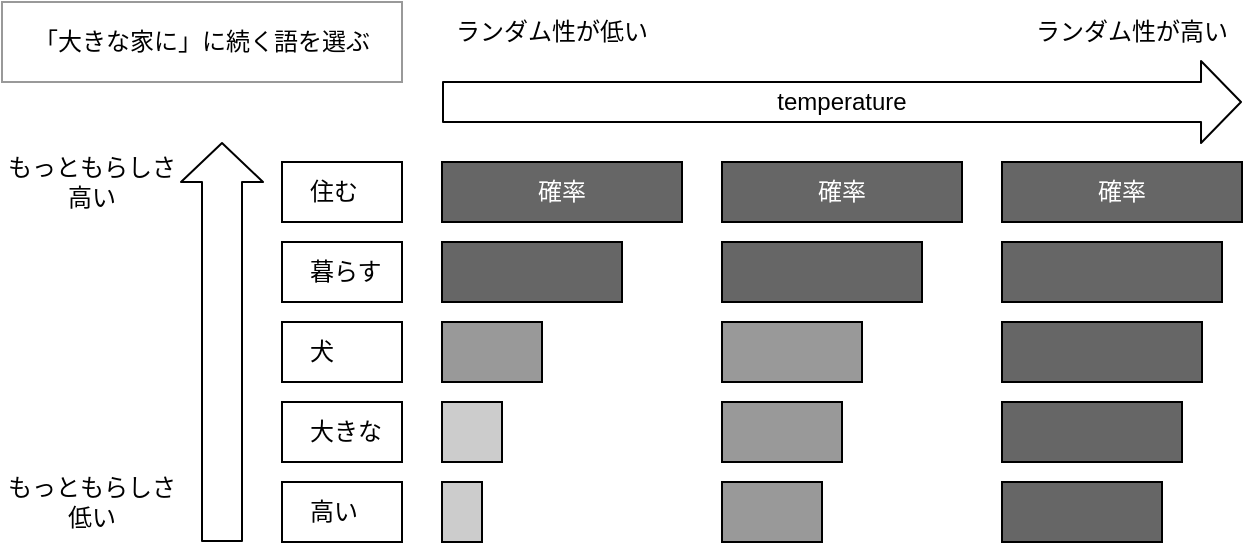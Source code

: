 <mxfile>
    <diagram id="ueDztWpqsZQ93oSX34Va" name="Page-1">
        <mxGraphModel dx="1722" dy="1162" grid="1" gridSize="10" guides="1" tooltips="1" connect="1" arrows="1" fold="1" page="1" pageScale="1" pageWidth="850" pageHeight="1100" math="0" shadow="0">
            <root>
                <mxCell id="0"/>
                <mxCell id="1" parent="0"/>
                <mxCell id="2" value="　住む" style="rounded=0;whiteSpace=wrap;html=1;align=left;" vertex="1" parent="1">
                    <mxGeometry x="180" y="120" width="60" height="30" as="geometry"/>
                </mxCell>
                <mxCell id="3" value="　暮らす" style="rounded=0;whiteSpace=wrap;html=1;align=left;" vertex="1" parent="1">
                    <mxGeometry x="180" y="160" width="60" height="30" as="geometry"/>
                </mxCell>
                <mxCell id="4" value="　犬" style="rounded=0;whiteSpace=wrap;html=1;align=left;" vertex="1" parent="1">
                    <mxGeometry x="180" y="200" width="60" height="30" as="geometry"/>
                </mxCell>
                <mxCell id="5" value="　大きな" style="rounded=0;whiteSpace=wrap;html=1;align=left;" vertex="1" parent="1">
                    <mxGeometry x="180" y="240" width="60" height="30" as="geometry"/>
                </mxCell>
                <mxCell id="6" value="　高い" style="rounded=0;whiteSpace=wrap;html=1;align=left;" vertex="1" parent="1">
                    <mxGeometry x="180" y="280" width="60" height="30" as="geometry"/>
                </mxCell>
                <mxCell id="8" value="" style="rounded=0;whiteSpace=wrap;html=1;align=left;fillColor=#666666;" vertex="1" parent="1">
                    <mxGeometry x="260" y="120" width="120" height="30" as="geometry"/>
                </mxCell>
                <mxCell id="13" value="" style="rounded=0;whiteSpace=wrap;html=1;align=left;fillColor=#666666;" vertex="1" parent="1">
                    <mxGeometry x="260" y="160" width="90" height="30" as="geometry"/>
                </mxCell>
                <mxCell id="14" value="" style="rounded=0;whiteSpace=wrap;html=1;align=left;fillColor=#999999;" vertex="1" parent="1">
                    <mxGeometry x="260" y="200" width="50" height="30" as="geometry"/>
                </mxCell>
                <mxCell id="15" value="" style="rounded=0;whiteSpace=wrap;html=1;align=left;fillColor=#CCCCCC;" vertex="1" parent="1">
                    <mxGeometry x="260" y="240" width="30" height="30" as="geometry"/>
                </mxCell>
                <mxCell id="16" value="" style="rounded=0;whiteSpace=wrap;html=1;align=left;fillColor=#CCCCCC;" vertex="1" parent="1">
                    <mxGeometry x="260" y="280" width="20" height="30" as="geometry"/>
                </mxCell>
                <mxCell id="28" value="" style="rounded=0;whiteSpace=wrap;html=1;align=left;fillColor=#666666;" vertex="1" parent="1">
                    <mxGeometry x="400" y="120" width="120" height="30" as="geometry"/>
                </mxCell>
                <mxCell id="29" value="" style="rounded=0;whiteSpace=wrap;html=1;align=left;fillColor=#666666;" vertex="1" parent="1">
                    <mxGeometry x="400" y="160" width="100" height="30" as="geometry"/>
                </mxCell>
                <mxCell id="30" value="" style="rounded=0;whiteSpace=wrap;html=1;align=left;fillColor=#999999;" vertex="1" parent="1">
                    <mxGeometry x="400" y="200" width="70" height="30" as="geometry"/>
                </mxCell>
                <mxCell id="31" value="" style="rounded=0;whiteSpace=wrap;html=1;align=left;fillColor=#999999;" vertex="1" parent="1">
                    <mxGeometry x="400" y="240" width="60" height="30" as="geometry"/>
                </mxCell>
                <mxCell id="32" value="" style="rounded=0;whiteSpace=wrap;html=1;align=left;fillColor=#999999;" vertex="1" parent="1">
                    <mxGeometry x="400" y="280" width="50" height="30" as="geometry"/>
                </mxCell>
                <mxCell id="43" value="" style="rounded=0;whiteSpace=wrap;html=1;align=left;fillColor=#666666;" vertex="1" parent="1">
                    <mxGeometry x="540" y="120" width="120" height="30" as="geometry"/>
                </mxCell>
                <mxCell id="44" value="" style="rounded=0;whiteSpace=wrap;html=1;align=left;fillColor=#666666;" vertex="1" parent="1">
                    <mxGeometry x="540" y="160" width="110" height="30" as="geometry"/>
                </mxCell>
                <mxCell id="45" value="" style="rounded=0;whiteSpace=wrap;html=1;align=left;fillColor=#666666;" vertex="1" parent="1">
                    <mxGeometry x="540" y="200" width="100" height="30" as="geometry"/>
                </mxCell>
                <mxCell id="46" value="" style="rounded=0;whiteSpace=wrap;html=1;align=left;fillColor=#666666;" vertex="1" parent="1">
                    <mxGeometry x="540" y="240" width="90" height="30" as="geometry"/>
                </mxCell>
                <mxCell id="47" value="" style="rounded=0;whiteSpace=wrap;html=1;align=left;fillColor=#666666;" vertex="1" parent="1">
                    <mxGeometry x="540" y="280" width="80" height="30" as="geometry"/>
                </mxCell>
                <mxCell id="48" value="" style="shape=flexArrow;endArrow=classic;html=1;width=20;endSize=6.33;endWidth=20;" edge="1" parent="1">
                    <mxGeometry width="50" height="50" relative="1" as="geometry">
                        <mxPoint x="260" y="90" as="sourcePoint"/>
                        <mxPoint x="660" y="90" as="targetPoint"/>
                    </mxGeometry>
                </mxCell>
                <mxCell id="51" value="temperature" style="text;html=1;strokeColor=none;fillColor=none;align=center;verticalAlign=middle;whiteSpace=wrap;rounded=0;" vertex="1" parent="1">
                    <mxGeometry x="370" y="80" width="180" height="20" as="geometry"/>
                </mxCell>
                <mxCell id="52" value="確率" style="text;html=1;strokeColor=none;fillColor=none;align=center;verticalAlign=middle;whiteSpace=wrap;rounded=0;fontColor=#FFFFFF;" vertex="1" parent="1">
                    <mxGeometry x="290" y="120" width="60" height="30" as="geometry"/>
                </mxCell>
                <mxCell id="59" value="確率" style="text;html=1;strokeColor=none;fillColor=none;align=center;verticalAlign=middle;whiteSpace=wrap;rounded=0;fontColor=#FFFFFF;" vertex="1" parent="1">
                    <mxGeometry x="430" y="120" width="60" height="30" as="geometry"/>
                </mxCell>
                <mxCell id="60" value="確率" style="text;html=1;strokeColor=none;fillColor=none;align=center;verticalAlign=middle;whiteSpace=wrap;rounded=0;fontColor=#FFFFFF;" vertex="1" parent="1">
                    <mxGeometry x="570" y="120" width="60" height="30" as="geometry"/>
                </mxCell>
                <mxCell id="61" value="ランダム性が低い" style="text;html=1;strokeColor=none;fillColor=none;align=center;verticalAlign=middle;whiteSpace=wrap;rounded=0;fontColor=#000000;" vertex="1" parent="1">
                    <mxGeometry x="260" y="40" width="110" height="30" as="geometry"/>
                </mxCell>
                <mxCell id="64" value="ランダム性が高い" style="text;html=1;strokeColor=none;fillColor=none;align=center;verticalAlign=middle;whiteSpace=wrap;rounded=0;fontColor=#000000;" vertex="1" parent="1">
                    <mxGeometry x="550" y="40" width="110" height="30" as="geometry"/>
                </mxCell>
                <mxCell id="65" value="" style="shape=flexArrow;endArrow=classic;html=1;fontColor=#000000;endWidth=20;endSize=6.17;width=20;" edge="1" parent="1">
                    <mxGeometry width="50" height="50" relative="1" as="geometry">
                        <mxPoint x="150" y="310" as="sourcePoint"/>
                        <mxPoint x="150" y="110" as="targetPoint"/>
                    </mxGeometry>
                </mxCell>
                <mxCell id="66" value="もっともらしさ&lt;br&gt;高い" style="text;html=1;strokeColor=none;fillColor=none;align=center;verticalAlign=middle;whiteSpace=wrap;rounded=0;fontColor=#000000;" vertex="1" parent="1">
                    <mxGeometry x="40" y="110" width="90" height="40" as="geometry"/>
                </mxCell>
                <mxCell id="67" value="もっともらしさ&lt;br&gt;低い" style="text;html=1;strokeColor=none;fillColor=none;align=center;verticalAlign=middle;whiteSpace=wrap;rounded=0;fontColor=#000000;" vertex="1" parent="1">
                    <mxGeometry x="40" y="270" width="90" height="40" as="geometry"/>
                </mxCell>
                <mxCell id="68" value="「大きな家に」に続く語を選ぶ" style="rounded=0;whiteSpace=wrap;html=1;strokeColor=#999999;fontColor=#000000;fillColor=#FFFFFF;" vertex="1" parent="1">
                    <mxGeometry x="40" y="40" width="200" height="40" as="geometry"/>
                </mxCell>
            </root>
        </mxGraphModel>
    </diagram>
</mxfile>